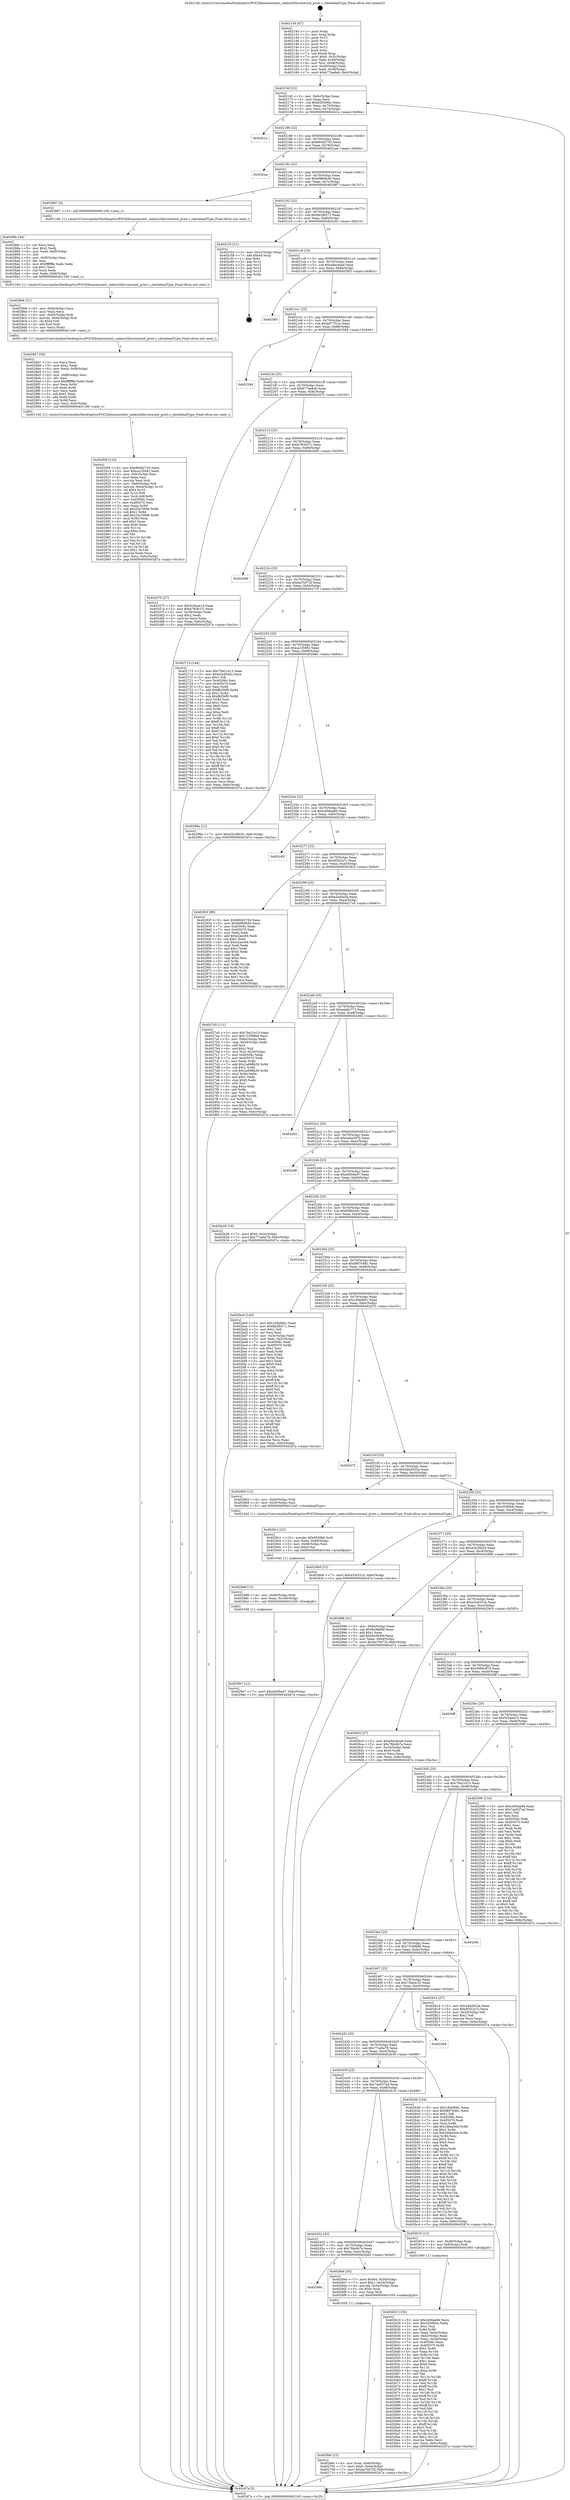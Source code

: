 digraph "0x402140" {
  label = "0x402140 (/mnt/c/Users/mathe/Desktop/tcc/POCII/binaries/extr_radare2librcorecmd_print.c_checkAnalType_Final-ollvm.out::main(0))"
  labelloc = "t"
  node[shape=record]

  Entry [label="",width=0.3,height=0.3,shape=circle,fillcolor=black,style=filled]
  "0x40216f" [label="{
     0x40216f [23]\l
     | [instrs]\l
     &nbsp;&nbsp;0x40216f \<+3\>: mov -0x6c(%rbp),%eax\l
     &nbsp;&nbsp;0x402172 \<+2\>: mov %eax,%ecx\l
     &nbsp;&nbsp;0x402174 \<+6\>: sub $0x83f309bc,%ecx\l
     &nbsp;&nbsp;0x40217a \<+3\>: mov %eax,-0x70(%rbp)\l
     &nbsp;&nbsp;0x40217d \<+3\>: mov %ecx,-0x74(%rbp)\l
     &nbsp;&nbsp;0x402180 \<+6\>: je 0000000000402b1a \<main+0x9da\>\l
  }"]
  "0x402b1a" [label="{
     0x402b1a\l
  }", style=dashed]
  "0x402186" [label="{
     0x402186 [22]\l
     | [instrs]\l
     &nbsp;&nbsp;0x402186 \<+5\>: jmp 000000000040218b \<main+0x4b\>\l
     &nbsp;&nbsp;0x40218b \<+3\>: mov -0x70(%rbp),%eax\l
     &nbsp;&nbsp;0x40218e \<+5\>: sub $0x860d2745,%eax\l
     &nbsp;&nbsp;0x402193 \<+3\>: mov %eax,-0x78(%rbp)\l
     &nbsp;&nbsp;0x402196 \<+6\>: je 0000000000402caa \<main+0xb6a\>\l
  }"]
  Exit [label="",width=0.3,height=0.3,shape=circle,fillcolor=black,style=filled,peripheries=2]
  "0x402caa" [label="{
     0x402caa\l
  }", style=dashed]
  "0x40219c" [label="{
     0x40219c [22]\l
     | [instrs]\l
     &nbsp;&nbsp;0x40219c \<+5\>: jmp 00000000004021a1 \<main+0x61\>\l
     &nbsp;&nbsp;0x4021a1 \<+3\>: mov -0x70(%rbp),%eax\l
     &nbsp;&nbsp;0x4021a4 \<+5\>: sub $0x89f94b3b,%eax\l
     &nbsp;&nbsp;0x4021a9 \<+3\>: mov %eax,-0x7c(%rbp)\l
     &nbsp;&nbsp;0x4021ac \<+6\>: je 0000000000402887 \<main+0x747\>\l
  }"]
  "0x4029e7" [label="{
     0x4029e7 [12]\l
     | [instrs]\l
     &nbsp;&nbsp;0x4029e7 \<+7\>: movl $0xef456ed7,-0x6c(%rbp)\l
     &nbsp;&nbsp;0x4029ee \<+5\>: jmp 0000000000402d7a \<main+0xc3a\>\l
  }"]
  "0x402887" [label="{
     0x402887 [5]\l
     | [instrs]\l
     &nbsp;&nbsp;0x402887 \<+5\>: call 0000000000401160 \<next_i\>\l
     | [calls]\l
     &nbsp;&nbsp;0x401160 \{1\} (/mnt/c/Users/mathe/Desktop/tcc/POCII/binaries/extr_radare2librcorecmd_print.c_checkAnalType_Final-ollvm.out::next_i)\l
  }"]
  "0x4021b2" [label="{
     0x4021b2 [22]\l
     | [instrs]\l
     &nbsp;&nbsp;0x4021b2 \<+5\>: jmp 00000000004021b7 \<main+0x77\>\l
     &nbsp;&nbsp;0x4021b7 \<+3\>: mov -0x70(%rbp),%eax\l
     &nbsp;&nbsp;0x4021ba \<+5\>: sub $0x8b2fb571,%eax\l
     &nbsp;&nbsp;0x4021bf \<+3\>: mov %eax,-0x80(%rbp)\l
     &nbsp;&nbsp;0x4021c2 \<+6\>: je 0000000000402c55 \<main+0xb15\>\l
  }"]
  "0x4029d8" [label="{
     0x4029d8 [15]\l
     | [instrs]\l
     &nbsp;&nbsp;0x4029d8 \<+4\>: mov -0x60(%rbp),%rdi\l
     &nbsp;&nbsp;0x4029dc \<+6\>: mov %eax,-0x100(%rbp)\l
     &nbsp;&nbsp;0x4029e2 \<+5\>: call 0000000000401030 \<free@plt\>\l
     | [calls]\l
     &nbsp;&nbsp;0x401030 \{1\} (unknown)\l
  }"]
  "0x402c55" [label="{
     0x402c55 [21]\l
     | [instrs]\l
     &nbsp;&nbsp;0x402c55 \<+3\>: mov -0x2c(%rbp),%eax\l
     &nbsp;&nbsp;0x402c58 \<+7\>: add $0xe8,%rsp\l
     &nbsp;&nbsp;0x402c5f \<+1\>: pop %rbx\l
     &nbsp;&nbsp;0x402c60 \<+2\>: pop %r12\l
     &nbsp;&nbsp;0x402c62 \<+2\>: pop %r13\l
     &nbsp;&nbsp;0x402c64 \<+2\>: pop %r14\l
     &nbsp;&nbsp;0x402c66 \<+2\>: pop %r15\l
     &nbsp;&nbsp;0x402c68 \<+1\>: pop %rbp\l
     &nbsp;&nbsp;0x402c69 \<+1\>: ret\l
  }"]
  "0x4021c8" [label="{
     0x4021c8 [25]\l
     | [instrs]\l
     &nbsp;&nbsp;0x4021c8 \<+5\>: jmp 00000000004021cd \<main+0x8d\>\l
     &nbsp;&nbsp;0x4021cd \<+3\>: mov -0x70(%rbp),%eax\l
     &nbsp;&nbsp;0x4021d0 \<+5\>: sub $0xa9ac9ced,%eax\l
     &nbsp;&nbsp;0x4021d5 \<+6\>: mov %eax,-0x84(%rbp)\l
     &nbsp;&nbsp;0x4021db \<+6\>: je 00000000004029f3 \<main+0x8b3\>\l
  }"]
  "0x4029c1" [label="{
     0x4029c1 [23]\l
     | [instrs]\l
     &nbsp;&nbsp;0x4029c1 \<+10\>: movabs $0x4030b6,%rdi\l
     &nbsp;&nbsp;0x4029cb \<+3\>: mov %eax,-0x68(%rbp)\l
     &nbsp;&nbsp;0x4029ce \<+3\>: mov -0x68(%rbp),%esi\l
     &nbsp;&nbsp;0x4029d1 \<+2\>: mov $0x0,%al\l
     &nbsp;&nbsp;0x4029d3 \<+5\>: call 0000000000401040 \<printf@plt\>\l
     | [calls]\l
     &nbsp;&nbsp;0x401040 \{1\} (unknown)\l
  }"]
  "0x4029f3" [label="{
     0x4029f3\l
  }", style=dashed]
  "0x4021e1" [label="{
     0x4021e1 [25]\l
     | [instrs]\l
     &nbsp;&nbsp;0x4021e1 \<+5\>: jmp 00000000004021e6 \<main+0xa6\>\l
     &nbsp;&nbsp;0x4021e6 \<+3\>: mov -0x70(%rbp),%eax\l
     &nbsp;&nbsp;0x4021e9 \<+5\>: sub $0xb077f1ce,%eax\l
     &nbsp;&nbsp;0x4021ee \<+6\>: mov %eax,-0x88(%rbp)\l
     &nbsp;&nbsp;0x4021f4 \<+6\>: je 0000000000402584 \<main+0x444\>\l
  }"]
  "0x40290f" [label="{
     0x40290f [123]\l
     | [instrs]\l
     &nbsp;&nbsp;0x40290f \<+5\>: mov $0x860d2745,%ecx\l
     &nbsp;&nbsp;0x402914 \<+5\>: mov $0xca1f3492,%edx\l
     &nbsp;&nbsp;0x402919 \<+6\>: mov -0xfc(%rbp),%esi\l
     &nbsp;&nbsp;0x40291f \<+3\>: imul %eax,%esi\l
     &nbsp;&nbsp;0x402922 \<+3\>: movslq %esi,%rdi\l
     &nbsp;&nbsp;0x402925 \<+4\>: mov -0x60(%rbp),%r8\l
     &nbsp;&nbsp;0x402929 \<+4\>: movslq -0x64(%rbp),%r10\l
     &nbsp;&nbsp;0x40292d \<+4\>: shl $0x4,%r10\l
     &nbsp;&nbsp;0x402931 \<+3\>: add %r10,%r8\l
     &nbsp;&nbsp;0x402934 \<+4\>: mov %rdi,0x8(%r8)\l
     &nbsp;&nbsp;0x402938 \<+7\>: mov 0x40506c,%eax\l
     &nbsp;&nbsp;0x40293f \<+7\>: mov 0x405070,%esi\l
     &nbsp;&nbsp;0x402946 \<+3\>: mov %eax,%r9d\l
     &nbsp;&nbsp;0x402949 \<+7\>: sub $0x25a79f49,%r9d\l
     &nbsp;&nbsp;0x402950 \<+4\>: sub $0x1,%r9d\l
     &nbsp;&nbsp;0x402954 \<+7\>: add $0x25a79f49,%r9d\l
     &nbsp;&nbsp;0x40295b \<+4\>: imul %r9d,%eax\l
     &nbsp;&nbsp;0x40295f \<+3\>: and $0x1,%eax\l
     &nbsp;&nbsp;0x402962 \<+3\>: cmp $0x0,%eax\l
     &nbsp;&nbsp;0x402965 \<+4\>: sete %r11b\l
     &nbsp;&nbsp;0x402969 \<+3\>: cmp $0xa,%esi\l
     &nbsp;&nbsp;0x40296c \<+3\>: setl %bl\l
     &nbsp;&nbsp;0x40296f \<+3\>: mov %r11b,%r14b\l
     &nbsp;&nbsp;0x402972 \<+3\>: and %bl,%r14b\l
     &nbsp;&nbsp;0x402975 \<+3\>: xor %bl,%r11b\l
     &nbsp;&nbsp;0x402978 \<+3\>: or %r11b,%r14b\l
     &nbsp;&nbsp;0x40297b \<+4\>: test $0x1,%r14b\l
     &nbsp;&nbsp;0x40297f \<+3\>: cmovne %edx,%ecx\l
     &nbsp;&nbsp;0x402982 \<+3\>: mov %ecx,-0x6c(%rbp)\l
     &nbsp;&nbsp;0x402985 \<+5\>: jmp 0000000000402d7a \<main+0xc3a\>\l
  }"]
  "0x402584" [label="{
     0x402584\l
  }", style=dashed]
  "0x4021fa" [label="{
     0x4021fa [25]\l
     | [instrs]\l
     &nbsp;&nbsp;0x4021fa \<+5\>: jmp 00000000004021ff \<main+0xbf\>\l
     &nbsp;&nbsp;0x4021ff \<+3\>: mov -0x70(%rbp),%eax\l
     &nbsp;&nbsp;0x402202 \<+5\>: sub $0xb77aa6ab,%eax\l
     &nbsp;&nbsp;0x402207 \<+6\>: mov %eax,-0x8c(%rbp)\l
     &nbsp;&nbsp;0x40220d \<+6\>: je 0000000000402475 \<main+0x335\>\l
  }"]
  "0x4028d7" [label="{
     0x4028d7 [56]\l
     | [instrs]\l
     &nbsp;&nbsp;0x4028d7 \<+2\>: xor %ecx,%ecx\l
     &nbsp;&nbsp;0x4028d9 \<+5\>: mov $0x2,%edx\l
     &nbsp;&nbsp;0x4028de \<+6\>: mov %edx,-0xf8(%rbp)\l
     &nbsp;&nbsp;0x4028e4 \<+1\>: cltd\l
     &nbsp;&nbsp;0x4028e5 \<+6\>: mov -0xf8(%rbp),%esi\l
     &nbsp;&nbsp;0x4028eb \<+2\>: idiv %esi\l
     &nbsp;&nbsp;0x4028ed \<+6\>: imul $0xfffffffe,%edx,%edx\l
     &nbsp;&nbsp;0x4028f3 \<+3\>: mov %ecx,%r9d\l
     &nbsp;&nbsp;0x4028f6 \<+3\>: sub %edx,%r9d\l
     &nbsp;&nbsp;0x4028f9 \<+2\>: mov %ecx,%edx\l
     &nbsp;&nbsp;0x4028fb \<+3\>: sub $0x1,%edx\l
     &nbsp;&nbsp;0x4028fe \<+3\>: add %edx,%r9d\l
     &nbsp;&nbsp;0x402901 \<+3\>: sub %r9d,%ecx\l
     &nbsp;&nbsp;0x402904 \<+6\>: mov %ecx,-0xfc(%rbp)\l
     &nbsp;&nbsp;0x40290a \<+5\>: call 0000000000401160 \<next_i\>\l
     | [calls]\l
     &nbsp;&nbsp;0x401160 \{1\} (/mnt/c/Users/mathe/Desktop/tcc/POCII/binaries/extr_radare2librcorecmd_print.c_checkAnalType_Final-ollvm.out::next_i)\l
  }"]
  "0x402475" [label="{
     0x402475 [27]\l
     | [instrs]\l
     &nbsp;&nbsp;0x402475 \<+5\>: mov $0x5c5aa414,%eax\l
     &nbsp;&nbsp;0x40247a \<+5\>: mov $0xb783637c,%ecx\l
     &nbsp;&nbsp;0x40247f \<+3\>: mov -0x38(%rbp),%edx\l
     &nbsp;&nbsp;0x402482 \<+3\>: cmp $0x2,%edx\l
     &nbsp;&nbsp;0x402485 \<+3\>: cmovne %ecx,%eax\l
     &nbsp;&nbsp;0x402488 \<+3\>: mov %eax,-0x6c(%rbp)\l
     &nbsp;&nbsp;0x40248b \<+5\>: jmp 0000000000402d7a \<main+0xc3a\>\l
  }"]
  "0x402213" [label="{
     0x402213 [25]\l
     | [instrs]\l
     &nbsp;&nbsp;0x402213 \<+5\>: jmp 0000000000402218 \<main+0xd8\>\l
     &nbsp;&nbsp;0x402218 \<+3\>: mov -0x70(%rbp),%eax\l
     &nbsp;&nbsp;0x40221b \<+5\>: sub $0xb783637c,%eax\l
     &nbsp;&nbsp;0x402220 \<+6\>: mov %eax,-0x90(%rbp)\l
     &nbsp;&nbsp;0x402226 \<+6\>: je 0000000000402490 \<main+0x350\>\l
  }"]
  "0x402d7a" [label="{
     0x402d7a [5]\l
     | [instrs]\l
     &nbsp;&nbsp;0x402d7a \<+5\>: jmp 000000000040216f \<main+0x2f\>\l
  }"]
  "0x402140" [label="{
     0x402140 [47]\l
     | [instrs]\l
     &nbsp;&nbsp;0x402140 \<+1\>: push %rbp\l
     &nbsp;&nbsp;0x402141 \<+3\>: mov %rsp,%rbp\l
     &nbsp;&nbsp;0x402144 \<+2\>: push %r15\l
     &nbsp;&nbsp;0x402146 \<+2\>: push %r14\l
     &nbsp;&nbsp;0x402148 \<+2\>: push %r13\l
     &nbsp;&nbsp;0x40214a \<+2\>: push %r12\l
     &nbsp;&nbsp;0x40214c \<+1\>: push %rbx\l
     &nbsp;&nbsp;0x40214d \<+7\>: sub $0xe8,%rsp\l
     &nbsp;&nbsp;0x402154 \<+7\>: movl $0x0,-0x3c(%rbp)\l
     &nbsp;&nbsp;0x40215b \<+3\>: mov %edi,-0x40(%rbp)\l
     &nbsp;&nbsp;0x40215e \<+4\>: mov %rsi,-0x48(%rbp)\l
     &nbsp;&nbsp;0x402162 \<+3\>: mov -0x40(%rbp),%edi\l
     &nbsp;&nbsp;0x402165 \<+3\>: mov %edi,-0x38(%rbp)\l
     &nbsp;&nbsp;0x402168 \<+7\>: movl $0xb77aa6ab,-0x6c(%rbp)\l
  }"]
  "0x4028b8" [label="{
     0x4028b8 [31]\l
     | [instrs]\l
     &nbsp;&nbsp;0x4028b8 \<+6\>: mov -0xf4(%rbp),%ecx\l
     &nbsp;&nbsp;0x4028be \<+3\>: imul %eax,%ecx\l
     &nbsp;&nbsp;0x4028c1 \<+4\>: mov -0x60(%rbp),%rdi\l
     &nbsp;&nbsp;0x4028c5 \<+4\>: movslq -0x64(%rbp),%r8\l
     &nbsp;&nbsp;0x4028c9 \<+4\>: shl $0x4,%r8\l
     &nbsp;&nbsp;0x4028cd \<+3\>: add %r8,%rdi\l
     &nbsp;&nbsp;0x4028d0 \<+2\>: mov %ecx,(%rdi)\l
     &nbsp;&nbsp;0x4028d2 \<+5\>: call 0000000000401160 \<next_i\>\l
     | [calls]\l
     &nbsp;&nbsp;0x401160 \{1\} (/mnt/c/Users/mathe/Desktop/tcc/POCII/binaries/extr_radare2librcorecmd_print.c_checkAnalType_Final-ollvm.out::next_i)\l
  }"]
  "0x402490" [label="{
     0x402490\l
  }", style=dashed]
  "0x40222c" [label="{
     0x40222c [25]\l
     | [instrs]\l
     &nbsp;&nbsp;0x40222c \<+5\>: jmp 0000000000402231 \<main+0xf1\>\l
     &nbsp;&nbsp;0x402231 \<+3\>: mov -0x70(%rbp),%eax\l
     &nbsp;&nbsp;0x402234 \<+5\>: sub $0xba7b072f,%eax\l
     &nbsp;&nbsp;0x402239 \<+6\>: mov %eax,-0x94(%rbp)\l
     &nbsp;&nbsp;0x40223f \<+6\>: je 0000000000402715 \<main+0x5d5\>\l
  }"]
  "0x40288c" [label="{
     0x40288c [44]\l
     | [instrs]\l
     &nbsp;&nbsp;0x40288c \<+2\>: xor %ecx,%ecx\l
     &nbsp;&nbsp;0x40288e \<+5\>: mov $0x2,%edx\l
     &nbsp;&nbsp;0x402893 \<+6\>: mov %edx,-0xf0(%rbp)\l
     &nbsp;&nbsp;0x402899 \<+1\>: cltd\l
     &nbsp;&nbsp;0x40289a \<+6\>: mov -0xf0(%rbp),%esi\l
     &nbsp;&nbsp;0x4028a0 \<+2\>: idiv %esi\l
     &nbsp;&nbsp;0x4028a2 \<+6\>: imul $0xfffffffe,%edx,%edx\l
     &nbsp;&nbsp;0x4028a8 \<+3\>: sub $0x1,%ecx\l
     &nbsp;&nbsp;0x4028ab \<+2\>: sub %ecx,%edx\l
     &nbsp;&nbsp;0x4028ad \<+6\>: mov %edx,-0xf4(%rbp)\l
     &nbsp;&nbsp;0x4028b3 \<+5\>: call 0000000000401160 \<next_i\>\l
     | [calls]\l
     &nbsp;&nbsp;0x401160 \{1\} (/mnt/c/Users/mathe/Desktop/tcc/POCII/binaries/extr_radare2librcorecmd_print.c_checkAnalType_Final-ollvm.out::next_i)\l
  }"]
  "0x402715" [label="{
     0x402715 [144]\l
     | [instrs]\l
     &nbsp;&nbsp;0x402715 \<+5\>: mov $0x70e21e13,%eax\l
     &nbsp;&nbsp;0x40271a \<+5\>: mov $0xe2a45a5a,%ecx\l
     &nbsp;&nbsp;0x40271f \<+2\>: mov $0x1,%dl\l
     &nbsp;&nbsp;0x402721 \<+7\>: mov 0x40506c,%esi\l
     &nbsp;&nbsp;0x402728 \<+7\>: mov 0x405070,%edi\l
     &nbsp;&nbsp;0x40272f \<+3\>: mov %esi,%r8d\l
     &nbsp;&nbsp;0x402732 \<+7\>: add $0xffcf36f5,%r8d\l
     &nbsp;&nbsp;0x402739 \<+4\>: sub $0x1,%r8d\l
     &nbsp;&nbsp;0x40273d \<+7\>: sub $0xffcf36f5,%r8d\l
     &nbsp;&nbsp;0x402744 \<+4\>: imul %r8d,%esi\l
     &nbsp;&nbsp;0x402748 \<+3\>: and $0x1,%esi\l
     &nbsp;&nbsp;0x40274b \<+3\>: cmp $0x0,%esi\l
     &nbsp;&nbsp;0x40274e \<+4\>: sete %r9b\l
     &nbsp;&nbsp;0x402752 \<+3\>: cmp $0xa,%edi\l
     &nbsp;&nbsp;0x402755 \<+4\>: setl %r10b\l
     &nbsp;&nbsp;0x402759 \<+3\>: mov %r9b,%r11b\l
     &nbsp;&nbsp;0x40275c \<+4\>: xor $0xff,%r11b\l
     &nbsp;&nbsp;0x402760 \<+3\>: mov %r10b,%bl\l
     &nbsp;&nbsp;0x402763 \<+3\>: xor $0xff,%bl\l
     &nbsp;&nbsp;0x402766 \<+3\>: xor $0x0,%dl\l
     &nbsp;&nbsp;0x402769 \<+3\>: mov %r11b,%r14b\l
     &nbsp;&nbsp;0x40276c \<+4\>: and $0x0,%r14b\l
     &nbsp;&nbsp;0x402770 \<+3\>: and %dl,%r9b\l
     &nbsp;&nbsp;0x402773 \<+3\>: mov %bl,%r15b\l
     &nbsp;&nbsp;0x402776 \<+4\>: and $0x0,%r15b\l
     &nbsp;&nbsp;0x40277a \<+3\>: and %dl,%r10b\l
     &nbsp;&nbsp;0x40277d \<+3\>: or %r9b,%r14b\l
     &nbsp;&nbsp;0x402780 \<+3\>: or %r10b,%r15b\l
     &nbsp;&nbsp;0x402783 \<+3\>: xor %r15b,%r14b\l
     &nbsp;&nbsp;0x402786 \<+3\>: or %bl,%r11b\l
     &nbsp;&nbsp;0x402789 \<+4\>: xor $0xff,%r11b\l
     &nbsp;&nbsp;0x40278d \<+3\>: or $0x0,%dl\l
     &nbsp;&nbsp;0x402790 \<+3\>: and %dl,%r11b\l
     &nbsp;&nbsp;0x402793 \<+3\>: or %r11b,%r14b\l
     &nbsp;&nbsp;0x402796 \<+4\>: test $0x1,%r14b\l
     &nbsp;&nbsp;0x40279a \<+3\>: cmovne %ecx,%eax\l
     &nbsp;&nbsp;0x40279d \<+3\>: mov %eax,-0x6c(%rbp)\l
     &nbsp;&nbsp;0x4027a0 \<+5\>: jmp 0000000000402d7a \<main+0xc3a\>\l
  }"]
  "0x402245" [label="{
     0x402245 [25]\l
     | [instrs]\l
     &nbsp;&nbsp;0x402245 \<+5\>: jmp 000000000040224a \<main+0x10a\>\l
     &nbsp;&nbsp;0x40224a \<+3\>: mov -0x70(%rbp),%eax\l
     &nbsp;&nbsp;0x40224d \<+5\>: sub $0xca1f3492,%eax\l
     &nbsp;&nbsp;0x402252 \<+6\>: mov %eax,-0x98(%rbp)\l
     &nbsp;&nbsp;0x402258 \<+6\>: je 000000000040298a \<main+0x84a\>\l
  }"]
  "0x4026fe" [label="{
     0x4026fe [23]\l
     | [instrs]\l
     &nbsp;&nbsp;0x4026fe \<+4\>: mov %rax,-0x60(%rbp)\l
     &nbsp;&nbsp;0x402702 \<+7\>: movl $0x0,-0x64(%rbp)\l
     &nbsp;&nbsp;0x402709 \<+7\>: movl $0xba7b072f,-0x6c(%rbp)\l
     &nbsp;&nbsp;0x402710 \<+5\>: jmp 0000000000402d7a \<main+0xc3a\>\l
  }"]
  "0x40298a" [label="{
     0x40298a [12]\l
     | [instrs]\l
     &nbsp;&nbsp;0x40298a \<+7\>: movl $0x42b39b20,-0x6c(%rbp)\l
     &nbsp;&nbsp;0x402991 \<+5\>: jmp 0000000000402d7a \<main+0xc3a\>\l
  }"]
  "0x40225e" [label="{
     0x40225e [25]\l
     | [instrs]\l
     &nbsp;&nbsp;0x40225e \<+5\>: jmp 0000000000402263 \<main+0x123\>\l
     &nbsp;&nbsp;0x402263 \<+3\>: mov -0x70(%rbp),%eax\l
     &nbsp;&nbsp;0x402266 \<+5\>: sub $0xcb06ae84,%eax\l
     &nbsp;&nbsp;0x40226b \<+6\>: mov %eax,-0x9c(%rbp)\l
     &nbsp;&nbsp;0x402271 \<+6\>: je 0000000000402c82 \<main+0xb42\>\l
  }"]
  "0x40246b" [label="{
     0x40246b\l
  }", style=dashed]
  "0x402c82" [label="{
     0x402c82\l
  }", style=dashed]
  "0x402277" [label="{
     0x402277 [25]\l
     | [instrs]\l
     &nbsp;&nbsp;0x402277 \<+5\>: jmp 000000000040227c \<main+0x13c\>\l
     &nbsp;&nbsp;0x40227c \<+3\>: mov -0x70(%rbp),%eax\l
     &nbsp;&nbsp;0x40227f \<+5\>: sub $0xdf352a7c,%eax\l
     &nbsp;&nbsp;0x402284 \<+6\>: mov %eax,-0xa0(%rbp)\l
     &nbsp;&nbsp;0x40228a \<+6\>: je 000000000040282f \<main+0x6ef\>\l
  }"]
  "0x4026e0" [label="{
     0x4026e0 [30]\l
     | [instrs]\l
     &nbsp;&nbsp;0x4026e0 \<+7\>: movl $0x64,-0x50(%rbp)\l
     &nbsp;&nbsp;0x4026e7 \<+7\>: movl $0x1,-0x54(%rbp)\l
     &nbsp;&nbsp;0x4026ee \<+4\>: movslq -0x54(%rbp),%rax\l
     &nbsp;&nbsp;0x4026f2 \<+4\>: shl $0x4,%rax\l
     &nbsp;&nbsp;0x4026f6 \<+3\>: mov %rax,%rdi\l
     &nbsp;&nbsp;0x4026f9 \<+5\>: call 0000000000401050 \<malloc@plt\>\l
     | [calls]\l
     &nbsp;&nbsp;0x401050 \{1\} (unknown)\l
  }"]
  "0x40282f" [label="{
     0x40282f [88]\l
     | [instrs]\l
     &nbsp;&nbsp;0x40282f \<+5\>: mov $0x860d2745,%eax\l
     &nbsp;&nbsp;0x402834 \<+5\>: mov $0x89f94b3b,%ecx\l
     &nbsp;&nbsp;0x402839 \<+7\>: mov 0x40506c,%edx\l
     &nbsp;&nbsp;0x402840 \<+7\>: mov 0x405070,%esi\l
     &nbsp;&nbsp;0x402847 \<+2\>: mov %edx,%edi\l
     &nbsp;&nbsp;0x402849 \<+6\>: add $0xe2aec84,%edi\l
     &nbsp;&nbsp;0x40284f \<+3\>: sub $0x1,%edi\l
     &nbsp;&nbsp;0x402852 \<+6\>: sub $0xe2aec84,%edi\l
     &nbsp;&nbsp;0x402858 \<+3\>: imul %edi,%edx\l
     &nbsp;&nbsp;0x40285b \<+3\>: and $0x1,%edx\l
     &nbsp;&nbsp;0x40285e \<+3\>: cmp $0x0,%edx\l
     &nbsp;&nbsp;0x402861 \<+4\>: sete %r8b\l
     &nbsp;&nbsp;0x402865 \<+3\>: cmp $0xa,%esi\l
     &nbsp;&nbsp;0x402868 \<+4\>: setl %r9b\l
     &nbsp;&nbsp;0x40286c \<+3\>: mov %r8b,%r10b\l
     &nbsp;&nbsp;0x40286f \<+3\>: and %r9b,%r10b\l
     &nbsp;&nbsp;0x402872 \<+3\>: xor %r9b,%r8b\l
     &nbsp;&nbsp;0x402875 \<+3\>: or %r8b,%r10b\l
     &nbsp;&nbsp;0x402878 \<+4\>: test $0x1,%r10b\l
     &nbsp;&nbsp;0x40287c \<+3\>: cmovne %ecx,%eax\l
     &nbsp;&nbsp;0x40287f \<+3\>: mov %eax,-0x6c(%rbp)\l
     &nbsp;&nbsp;0x402882 \<+5\>: jmp 0000000000402d7a \<main+0xc3a\>\l
  }"]
  "0x402290" [label="{
     0x402290 [25]\l
     | [instrs]\l
     &nbsp;&nbsp;0x402290 \<+5\>: jmp 0000000000402295 \<main+0x155\>\l
     &nbsp;&nbsp;0x402295 \<+3\>: mov -0x70(%rbp),%eax\l
     &nbsp;&nbsp;0x402298 \<+5\>: sub $0xe2a45a5a,%eax\l
     &nbsp;&nbsp;0x40229d \<+6\>: mov %eax,-0xa4(%rbp)\l
     &nbsp;&nbsp;0x4022a3 \<+6\>: je 00000000004027a5 \<main+0x665\>\l
  }"]
  "0x402623" [label="{
     0x402623 [150]\l
     | [instrs]\l
     &nbsp;&nbsp;0x402623 \<+5\>: mov $0xcb06ae84,%ecx\l
     &nbsp;&nbsp;0x402628 \<+5\>: mov $0x345f6fcb,%edx\l
     &nbsp;&nbsp;0x40262d \<+3\>: mov $0x1,%sil\l
     &nbsp;&nbsp;0x402630 \<+3\>: xor %r8d,%r8d\l
     &nbsp;&nbsp;0x402633 \<+3\>: mov %eax,-0x4c(%rbp)\l
     &nbsp;&nbsp;0x402636 \<+3\>: mov -0x4c(%rbp),%eax\l
     &nbsp;&nbsp;0x402639 \<+3\>: mov %eax,-0x34(%rbp)\l
     &nbsp;&nbsp;0x40263c \<+7\>: mov 0x40506c,%eax\l
     &nbsp;&nbsp;0x402643 \<+8\>: mov 0x405070,%r9d\l
     &nbsp;&nbsp;0x40264b \<+4\>: sub $0x1,%r8d\l
     &nbsp;&nbsp;0x40264f \<+3\>: mov %eax,%r10d\l
     &nbsp;&nbsp;0x402652 \<+3\>: add %r8d,%r10d\l
     &nbsp;&nbsp;0x402655 \<+4\>: imul %r10d,%eax\l
     &nbsp;&nbsp;0x402659 \<+3\>: and $0x1,%eax\l
     &nbsp;&nbsp;0x40265c \<+3\>: cmp $0x0,%eax\l
     &nbsp;&nbsp;0x40265f \<+4\>: sete %r11b\l
     &nbsp;&nbsp;0x402663 \<+4\>: cmp $0xa,%r9d\l
     &nbsp;&nbsp;0x402667 \<+3\>: setl %bl\l
     &nbsp;&nbsp;0x40266a \<+3\>: mov %r11b,%r14b\l
     &nbsp;&nbsp;0x40266d \<+4\>: xor $0xff,%r14b\l
     &nbsp;&nbsp;0x402671 \<+3\>: mov %bl,%r15b\l
     &nbsp;&nbsp;0x402674 \<+4\>: xor $0xff,%r15b\l
     &nbsp;&nbsp;0x402678 \<+4\>: xor $0x1,%sil\l
     &nbsp;&nbsp;0x40267c \<+3\>: mov %r14b,%r12b\l
     &nbsp;&nbsp;0x40267f \<+4\>: and $0xff,%r12b\l
     &nbsp;&nbsp;0x402683 \<+3\>: and %sil,%r11b\l
     &nbsp;&nbsp;0x402686 \<+3\>: mov %r15b,%r13b\l
     &nbsp;&nbsp;0x402689 \<+4\>: and $0xff,%r13b\l
     &nbsp;&nbsp;0x40268d \<+3\>: and %sil,%bl\l
     &nbsp;&nbsp;0x402690 \<+3\>: or %r11b,%r12b\l
     &nbsp;&nbsp;0x402693 \<+3\>: or %bl,%r13b\l
     &nbsp;&nbsp;0x402696 \<+3\>: xor %r13b,%r12b\l
     &nbsp;&nbsp;0x402699 \<+3\>: or %r15b,%r14b\l
     &nbsp;&nbsp;0x40269c \<+4\>: xor $0xff,%r14b\l
     &nbsp;&nbsp;0x4026a0 \<+4\>: or $0x1,%sil\l
     &nbsp;&nbsp;0x4026a4 \<+3\>: and %sil,%r14b\l
     &nbsp;&nbsp;0x4026a7 \<+3\>: or %r14b,%r12b\l
     &nbsp;&nbsp;0x4026aa \<+4\>: test $0x1,%r12b\l
     &nbsp;&nbsp;0x4026ae \<+3\>: cmovne %edx,%ecx\l
     &nbsp;&nbsp;0x4026b1 \<+3\>: mov %ecx,-0x6c(%rbp)\l
     &nbsp;&nbsp;0x4026b4 \<+5\>: jmp 0000000000402d7a \<main+0xc3a\>\l
  }"]
  "0x4027a5" [label="{
     0x4027a5 [111]\l
     | [instrs]\l
     &nbsp;&nbsp;0x4027a5 \<+5\>: mov $0x70e21e13,%eax\l
     &nbsp;&nbsp;0x4027aa \<+5\>: mov $0x73398fe8,%ecx\l
     &nbsp;&nbsp;0x4027af \<+3\>: mov -0x64(%rbp),%edx\l
     &nbsp;&nbsp;0x4027b2 \<+3\>: cmp -0x54(%rbp),%edx\l
     &nbsp;&nbsp;0x4027b5 \<+4\>: setl %sil\l
     &nbsp;&nbsp;0x4027b9 \<+4\>: and $0x1,%sil\l
     &nbsp;&nbsp;0x4027bd \<+4\>: mov %sil,-0x2d(%rbp)\l
     &nbsp;&nbsp;0x4027c1 \<+7\>: mov 0x40506c,%edx\l
     &nbsp;&nbsp;0x4027c8 \<+7\>: mov 0x405070,%edi\l
     &nbsp;&nbsp;0x4027cf \<+3\>: mov %edx,%r8d\l
     &nbsp;&nbsp;0x4027d2 \<+7\>: add $0x2a688b26,%r8d\l
     &nbsp;&nbsp;0x4027d9 \<+4\>: sub $0x1,%r8d\l
     &nbsp;&nbsp;0x4027dd \<+7\>: sub $0x2a688b26,%r8d\l
     &nbsp;&nbsp;0x4027e4 \<+4\>: imul %r8d,%edx\l
     &nbsp;&nbsp;0x4027e8 \<+3\>: and $0x1,%edx\l
     &nbsp;&nbsp;0x4027eb \<+3\>: cmp $0x0,%edx\l
     &nbsp;&nbsp;0x4027ee \<+4\>: sete %sil\l
     &nbsp;&nbsp;0x4027f2 \<+3\>: cmp $0xa,%edi\l
     &nbsp;&nbsp;0x4027f5 \<+4\>: setl %r9b\l
     &nbsp;&nbsp;0x4027f9 \<+3\>: mov %sil,%r10b\l
     &nbsp;&nbsp;0x4027fc \<+3\>: and %r9b,%r10b\l
     &nbsp;&nbsp;0x4027ff \<+3\>: xor %r9b,%sil\l
     &nbsp;&nbsp;0x402802 \<+3\>: or %sil,%r10b\l
     &nbsp;&nbsp;0x402805 \<+4\>: test $0x1,%r10b\l
     &nbsp;&nbsp;0x402809 \<+3\>: cmovne %ecx,%eax\l
     &nbsp;&nbsp;0x40280c \<+3\>: mov %eax,-0x6c(%rbp)\l
     &nbsp;&nbsp;0x40280f \<+5\>: jmp 0000000000402d7a \<main+0xc3a\>\l
  }"]
  "0x4022a9" [label="{
     0x4022a9 [25]\l
     | [instrs]\l
     &nbsp;&nbsp;0x4022a9 \<+5\>: jmp 00000000004022ae \<main+0x16e\>\l
     &nbsp;&nbsp;0x4022ae \<+3\>: mov -0x70(%rbp),%eax\l
     &nbsp;&nbsp;0x4022b1 \<+5\>: sub $0xeab8c772,%eax\l
     &nbsp;&nbsp;0x4022b6 \<+6\>: mov %eax,-0xa8(%rbp)\l
     &nbsp;&nbsp;0x4022bc \<+6\>: je 0000000000402d62 \<main+0xc22\>\l
  }"]
  "0x402452" [label="{
     0x402452 [25]\l
     | [instrs]\l
     &nbsp;&nbsp;0x402452 \<+5\>: jmp 0000000000402457 \<main+0x317\>\l
     &nbsp;&nbsp;0x402457 \<+3\>: mov -0x70(%rbp),%eax\l
     &nbsp;&nbsp;0x40245a \<+5\>: sub $0x7fdc6b7a,%eax\l
     &nbsp;&nbsp;0x40245f \<+6\>: mov %eax,-0xec(%rbp)\l
     &nbsp;&nbsp;0x402465 \<+6\>: je 00000000004026e0 \<main+0x5a0\>\l
  }"]
  "0x402d62" [label="{
     0x402d62\l
  }", style=dashed]
  "0x4022c2" [label="{
     0x4022c2 [25]\l
     | [instrs]\l
     &nbsp;&nbsp;0x4022c2 \<+5\>: jmp 00000000004022c7 \<main+0x187\>\l
     &nbsp;&nbsp;0x4022c7 \<+3\>: mov -0x70(%rbp),%eax\l
     &nbsp;&nbsp;0x4022ca \<+5\>: sub $0xeaba307b,%eax\l
     &nbsp;&nbsp;0x4022cf \<+6\>: mov %eax,-0xac(%rbp)\l
     &nbsp;&nbsp;0x4022d5 \<+6\>: je 0000000000402a8f \<main+0x94f\>\l
  }"]
  "0x402616" [label="{
     0x402616 [13]\l
     | [instrs]\l
     &nbsp;&nbsp;0x402616 \<+4\>: mov -0x48(%rbp),%rax\l
     &nbsp;&nbsp;0x40261a \<+4\>: mov 0x8(%rax),%rdi\l
     &nbsp;&nbsp;0x40261e \<+5\>: call 0000000000401060 \<atoi@plt\>\l
     | [calls]\l
     &nbsp;&nbsp;0x401060 \{1\} (unknown)\l
  }"]
  "0x402a8f" [label="{
     0x402a8f\l
  }", style=dashed]
  "0x4022db" [label="{
     0x4022db [25]\l
     | [instrs]\l
     &nbsp;&nbsp;0x4022db \<+5\>: jmp 00000000004022e0 \<main+0x1a0\>\l
     &nbsp;&nbsp;0x4022e0 \<+3\>: mov -0x70(%rbp),%eax\l
     &nbsp;&nbsp;0x4022e3 \<+5\>: sub $0xef456ed7,%eax\l
     &nbsp;&nbsp;0x4022e8 \<+6\>: mov %eax,-0xb0(%rbp)\l
     &nbsp;&nbsp;0x4022ee \<+6\>: je 0000000000402b26 \<main+0x9e6\>\l
  }"]
  "0x402439" [label="{
     0x402439 [25]\l
     | [instrs]\l
     &nbsp;&nbsp;0x402439 \<+5\>: jmp 000000000040243e \<main+0x2fe\>\l
     &nbsp;&nbsp;0x40243e \<+3\>: mov -0x70(%rbp),%eax\l
     &nbsp;&nbsp;0x402441 \<+5\>: sub $0x7aa537ad,%eax\l
     &nbsp;&nbsp;0x402446 \<+6\>: mov %eax,-0xe8(%rbp)\l
     &nbsp;&nbsp;0x40244c \<+6\>: je 0000000000402616 \<main+0x4d6\>\l
  }"]
  "0x402b26" [label="{
     0x402b26 [19]\l
     | [instrs]\l
     &nbsp;&nbsp;0x402b26 \<+7\>: movl $0x0,-0x3c(%rbp)\l
     &nbsp;&nbsp;0x402b2d \<+7\>: movl $0x77ca0a78,-0x6c(%rbp)\l
     &nbsp;&nbsp;0x402b34 \<+5\>: jmp 0000000000402d7a \<main+0xc3a\>\l
  }"]
  "0x4022f4" [label="{
     0x4022f4 [25]\l
     | [instrs]\l
     &nbsp;&nbsp;0x4022f4 \<+5\>: jmp 00000000004022f9 \<main+0x1b9\>\l
     &nbsp;&nbsp;0x4022f9 \<+3\>: mov -0x70(%rbp),%eax\l
     &nbsp;&nbsp;0x4022fc \<+5\>: sub $0xf58b026c,%eax\l
     &nbsp;&nbsp;0x402301 \<+6\>: mov %eax,-0xb4(%rbp)\l
     &nbsp;&nbsp;0x402307 \<+6\>: je 0000000000402c6a \<main+0xb2a\>\l
  }"]
  "0x402b39" [label="{
     0x402b39 [144]\l
     | [instrs]\l
     &nbsp;&nbsp;0x402b39 \<+5\>: mov $0x184bfb61,%eax\l
     &nbsp;&nbsp;0x402b3e \<+5\>: mov $0xf8970481,%ecx\l
     &nbsp;&nbsp;0x402b43 \<+2\>: mov $0x1,%dl\l
     &nbsp;&nbsp;0x402b45 \<+7\>: mov 0x40506c,%esi\l
     &nbsp;&nbsp;0x402b4c \<+7\>: mov 0x405070,%edi\l
     &nbsp;&nbsp;0x402b53 \<+3\>: mov %esi,%r8d\l
     &nbsp;&nbsp;0x402b56 \<+7\>: add $0x24faa5d4,%r8d\l
     &nbsp;&nbsp;0x402b5d \<+4\>: sub $0x1,%r8d\l
     &nbsp;&nbsp;0x402b61 \<+7\>: sub $0x24faa5d4,%r8d\l
     &nbsp;&nbsp;0x402b68 \<+4\>: imul %r8d,%esi\l
     &nbsp;&nbsp;0x402b6c \<+3\>: and $0x1,%esi\l
     &nbsp;&nbsp;0x402b6f \<+3\>: cmp $0x0,%esi\l
     &nbsp;&nbsp;0x402b72 \<+4\>: sete %r9b\l
     &nbsp;&nbsp;0x402b76 \<+3\>: cmp $0xa,%edi\l
     &nbsp;&nbsp;0x402b79 \<+4\>: setl %r10b\l
     &nbsp;&nbsp;0x402b7d \<+3\>: mov %r9b,%r11b\l
     &nbsp;&nbsp;0x402b80 \<+4\>: xor $0xff,%r11b\l
     &nbsp;&nbsp;0x402b84 \<+3\>: mov %r10b,%bl\l
     &nbsp;&nbsp;0x402b87 \<+3\>: xor $0xff,%bl\l
     &nbsp;&nbsp;0x402b8a \<+3\>: xor $0x0,%dl\l
     &nbsp;&nbsp;0x402b8d \<+3\>: mov %r11b,%r14b\l
     &nbsp;&nbsp;0x402b90 \<+4\>: and $0x0,%r14b\l
     &nbsp;&nbsp;0x402b94 \<+3\>: and %dl,%r9b\l
     &nbsp;&nbsp;0x402b97 \<+3\>: mov %bl,%r15b\l
     &nbsp;&nbsp;0x402b9a \<+4\>: and $0x0,%r15b\l
     &nbsp;&nbsp;0x402b9e \<+3\>: and %dl,%r10b\l
     &nbsp;&nbsp;0x402ba1 \<+3\>: or %r9b,%r14b\l
     &nbsp;&nbsp;0x402ba4 \<+3\>: or %r10b,%r15b\l
     &nbsp;&nbsp;0x402ba7 \<+3\>: xor %r15b,%r14b\l
     &nbsp;&nbsp;0x402baa \<+3\>: or %bl,%r11b\l
     &nbsp;&nbsp;0x402bad \<+4\>: xor $0xff,%r11b\l
     &nbsp;&nbsp;0x402bb1 \<+3\>: or $0x0,%dl\l
     &nbsp;&nbsp;0x402bb4 \<+3\>: and %dl,%r11b\l
     &nbsp;&nbsp;0x402bb7 \<+3\>: or %r11b,%r14b\l
     &nbsp;&nbsp;0x402bba \<+4\>: test $0x1,%r14b\l
     &nbsp;&nbsp;0x402bbe \<+3\>: cmovne %ecx,%eax\l
     &nbsp;&nbsp;0x402bc1 \<+3\>: mov %eax,-0x6c(%rbp)\l
     &nbsp;&nbsp;0x402bc4 \<+5\>: jmp 0000000000402d7a \<main+0xc3a\>\l
  }"]
  "0x402c6a" [label="{
     0x402c6a\l
  }", style=dashed]
  "0x40230d" [label="{
     0x40230d [25]\l
     | [instrs]\l
     &nbsp;&nbsp;0x40230d \<+5\>: jmp 0000000000402312 \<main+0x1d2\>\l
     &nbsp;&nbsp;0x402312 \<+3\>: mov -0x70(%rbp),%eax\l
     &nbsp;&nbsp;0x402315 \<+5\>: sub $0xf8970481,%eax\l
     &nbsp;&nbsp;0x40231a \<+6\>: mov %eax,-0xb8(%rbp)\l
     &nbsp;&nbsp;0x402320 \<+6\>: je 0000000000402bc9 \<main+0xa89\>\l
  }"]
  "0x402420" [label="{
     0x402420 [25]\l
     | [instrs]\l
     &nbsp;&nbsp;0x402420 \<+5\>: jmp 0000000000402425 \<main+0x2e5\>\l
     &nbsp;&nbsp;0x402425 \<+3\>: mov -0x70(%rbp),%eax\l
     &nbsp;&nbsp;0x402428 \<+5\>: sub $0x77ca0a78,%eax\l
     &nbsp;&nbsp;0x40242d \<+6\>: mov %eax,-0xe4(%rbp)\l
     &nbsp;&nbsp;0x402433 \<+6\>: je 0000000000402b39 \<main+0x9f9\>\l
  }"]
  "0x402bc9" [label="{
     0x402bc9 [140]\l
     | [instrs]\l
     &nbsp;&nbsp;0x402bc9 \<+5\>: mov $0x184bfb61,%eax\l
     &nbsp;&nbsp;0x402bce \<+5\>: mov $0x8b2fb571,%ecx\l
     &nbsp;&nbsp;0x402bd3 \<+2\>: mov $0x1,%dl\l
     &nbsp;&nbsp;0x402bd5 \<+2\>: xor %esi,%esi\l
     &nbsp;&nbsp;0x402bd7 \<+3\>: mov -0x3c(%rbp),%edi\l
     &nbsp;&nbsp;0x402bda \<+3\>: mov %edi,-0x2c(%rbp)\l
     &nbsp;&nbsp;0x402bdd \<+7\>: mov 0x40506c,%edi\l
     &nbsp;&nbsp;0x402be4 \<+8\>: mov 0x405070,%r8d\l
     &nbsp;&nbsp;0x402bec \<+3\>: sub $0x1,%esi\l
     &nbsp;&nbsp;0x402bef \<+3\>: mov %edi,%r9d\l
     &nbsp;&nbsp;0x402bf2 \<+3\>: add %esi,%r9d\l
     &nbsp;&nbsp;0x402bf5 \<+4\>: imul %r9d,%edi\l
     &nbsp;&nbsp;0x402bf9 \<+3\>: and $0x1,%edi\l
     &nbsp;&nbsp;0x402bfc \<+3\>: cmp $0x0,%edi\l
     &nbsp;&nbsp;0x402bff \<+4\>: sete %r10b\l
     &nbsp;&nbsp;0x402c03 \<+4\>: cmp $0xa,%r8d\l
     &nbsp;&nbsp;0x402c07 \<+4\>: setl %r11b\l
     &nbsp;&nbsp;0x402c0b \<+3\>: mov %r10b,%bl\l
     &nbsp;&nbsp;0x402c0e \<+3\>: xor $0xff,%bl\l
     &nbsp;&nbsp;0x402c11 \<+3\>: mov %r11b,%r14b\l
     &nbsp;&nbsp;0x402c14 \<+4\>: xor $0xff,%r14b\l
     &nbsp;&nbsp;0x402c18 \<+3\>: xor $0x0,%dl\l
     &nbsp;&nbsp;0x402c1b \<+3\>: mov %bl,%r15b\l
     &nbsp;&nbsp;0x402c1e \<+4\>: and $0x0,%r15b\l
     &nbsp;&nbsp;0x402c22 \<+3\>: and %dl,%r10b\l
     &nbsp;&nbsp;0x402c25 \<+3\>: mov %r14b,%r12b\l
     &nbsp;&nbsp;0x402c28 \<+4\>: and $0x0,%r12b\l
     &nbsp;&nbsp;0x402c2c \<+3\>: and %dl,%r11b\l
     &nbsp;&nbsp;0x402c2f \<+3\>: or %r10b,%r15b\l
     &nbsp;&nbsp;0x402c32 \<+3\>: or %r11b,%r12b\l
     &nbsp;&nbsp;0x402c35 \<+3\>: xor %r12b,%r15b\l
     &nbsp;&nbsp;0x402c38 \<+3\>: or %r14b,%bl\l
     &nbsp;&nbsp;0x402c3b \<+3\>: xor $0xff,%bl\l
     &nbsp;&nbsp;0x402c3e \<+3\>: or $0x0,%dl\l
     &nbsp;&nbsp;0x402c41 \<+2\>: and %dl,%bl\l
     &nbsp;&nbsp;0x402c43 \<+3\>: or %bl,%r15b\l
     &nbsp;&nbsp;0x402c46 \<+4\>: test $0x1,%r15b\l
     &nbsp;&nbsp;0x402c4a \<+3\>: cmovne %ecx,%eax\l
     &nbsp;&nbsp;0x402c4d \<+3\>: mov %eax,-0x6c(%rbp)\l
     &nbsp;&nbsp;0x402c50 \<+5\>: jmp 0000000000402d7a \<main+0xc3a\>\l
  }"]
  "0x402326" [label="{
     0x402326 [25]\l
     | [instrs]\l
     &nbsp;&nbsp;0x402326 \<+5\>: jmp 000000000040232b \<main+0x1eb\>\l
     &nbsp;&nbsp;0x40232b \<+3\>: mov -0x70(%rbp),%eax\l
     &nbsp;&nbsp;0x40232e \<+5\>: sub $0x184bfb61,%eax\l
     &nbsp;&nbsp;0x402333 \<+6\>: mov %eax,-0xbc(%rbp)\l
     &nbsp;&nbsp;0x402339 \<+6\>: je 0000000000402d73 \<main+0xc33\>\l
  }"]
  "0x4024e8" [label="{
     0x4024e8\l
  }", style=dashed]
  "0x402d73" [label="{
     0x402d73\l
  }", style=dashed]
  "0x40233f" [label="{
     0x40233f [25]\l
     | [instrs]\l
     &nbsp;&nbsp;0x40233f \<+5\>: jmp 0000000000402344 \<main+0x204\>\l
     &nbsp;&nbsp;0x402344 \<+3\>: mov -0x70(%rbp),%eax\l
     &nbsp;&nbsp;0x402347 \<+5\>: sub $0x2d42923a,%eax\l
     &nbsp;&nbsp;0x40234c \<+6\>: mov %eax,-0xc0(%rbp)\l
     &nbsp;&nbsp;0x402352 \<+6\>: je 00000000004029b5 \<main+0x875\>\l
  }"]
  "0x402407" [label="{
     0x402407 [25]\l
     | [instrs]\l
     &nbsp;&nbsp;0x402407 \<+5\>: jmp 000000000040240c \<main+0x2cc\>\l
     &nbsp;&nbsp;0x40240c \<+3\>: mov -0x70(%rbp),%eax\l
     &nbsp;&nbsp;0x40240f \<+5\>: sub $0x75bb41f2,%eax\l
     &nbsp;&nbsp;0x402414 \<+6\>: mov %eax,-0xe0(%rbp)\l
     &nbsp;&nbsp;0x40241a \<+6\>: je 00000000004024e8 \<main+0x3a8\>\l
  }"]
  "0x4029b5" [label="{
     0x4029b5 [12]\l
     | [instrs]\l
     &nbsp;&nbsp;0x4029b5 \<+4\>: mov -0x60(%rbp),%rdi\l
     &nbsp;&nbsp;0x4029b9 \<+3\>: mov -0x50(%rbp),%esi\l
     &nbsp;&nbsp;0x4029bc \<+5\>: call 0000000000401240 \<checkAnalType\>\l
     | [calls]\l
     &nbsp;&nbsp;0x401240 \{1\} (/mnt/c/Users/mathe/Desktop/tcc/POCII/binaries/extr_radare2librcorecmd_print.c_checkAnalType_Final-ollvm.out::checkAnalType)\l
  }"]
  "0x402358" [label="{
     0x402358 [25]\l
     | [instrs]\l
     &nbsp;&nbsp;0x402358 \<+5\>: jmp 000000000040235d \<main+0x21d\>\l
     &nbsp;&nbsp;0x40235d \<+3\>: mov -0x70(%rbp),%eax\l
     &nbsp;&nbsp;0x402360 \<+5\>: sub $0x345f6fcb,%eax\l
     &nbsp;&nbsp;0x402365 \<+6\>: mov %eax,-0xc4(%rbp)\l
     &nbsp;&nbsp;0x40236b \<+6\>: je 00000000004026b9 \<main+0x579\>\l
  }"]
  "0x402814" [label="{
     0x402814 [27]\l
     | [instrs]\l
     &nbsp;&nbsp;0x402814 \<+5\>: mov $0x2d42923a,%eax\l
     &nbsp;&nbsp;0x402819 \<+5\>: mov $0xdf352a7c,%ecx\l
     &nbsp;&nbsp;0x40281e \<+3\>: mov -0x2d(%rbp),%dl\l
     &nbsp;&nbsp;0x402821 \<+3\>: test $0x1,%dl\l
     &nbsp;&nbsp;0x402824 \<+3\>: cmovne %ecx,%eax\l
     &nbsp;&nbsp;0x402827 \<+3\>: mov %eax,-0x6c(%rbp)\l
     &nbsp;&nbsp;0x40282a \<+5\>: jmp 0000000000402d7a \<main+0xc3a\>\l
  }"]
  "0x4026b9" [label="{
     0x4026b9 [12]\l
     | [instrs]\l
     &nbsp;&nbsp;0x4026b9 \<+7\>: movl $0x43c6331b,-0x6c(%rbp)\l
     &nbsp;&nbsp;0x4026c0 \<+5\>: jmp 0000000000402d7a \<main+0xc3a\>\l
  }"]
  "0x402371" [label="{
     0x402371 [25]\l
     | [instrs]\l
     &nbsp;&nbsp;0x402371 \<+5\>: jmp 0000000000402376 \<main+0x236\>\l
     &nbsp;&nbsp;0x402376 \<+3\>: mov -0x70(%rbp),%eax\l
     &nbsp;&nbsp;0x402379 \<+5\>: sub $0x42b39b20,%eax\l
     &nbsp;&nbsp;0x40237e \<+6\>: mov %eax,-0xc8(%rbp)\l
     &nbsp;&nbsp;0x402384 \<+6\>: je 0000000000402996 \<main+0x856\>\l
  }"]
  "0x4023ee" [label="{
     0x4023ee [25]\l
     | [instrs]\l
     &nbsp;&nbsp;0x4023ee \<+5\>: jmp 00000000004023f3 \<main+0x2b3\>\l
     &nbsp;&nbsp;0x4023f3 \<+3\>: mov -0x70(%rbp),%eax\l
     &nbsp;&nbsp;0x4023f6 \<+5\>: sub $0x73398fe8,%eax\l
     &nbsp;&nbsp;0x4023fb \<+6\>: mov %eax,-0xdc(%rbp)\l
     &nbsp;&nbsp;0x402401 \<+6\>: je 0000000000402814 \<main+0x6d4\>\l
  }"]
  "0x402996" [label="{
     0x402996 [31]\l
     | [instrs]\l
     &nbsp;&nbsp;0x402996 \<+3\>: mov -0x64(%rbp),%eax\l
     &nbsp;&nbsp;0x402999 \<+5\>: sub $0x9a3fa9df,%eax\l
     &nbsp;&nbsp;0x40299e \<+3\>: add $0x1,%eax\l
     &nbsp;&nbsp;0x4029a1 \<+5\>: add $0x9a3fa9df,%eax\l
     &nbsp;&nbsp;0x4029a6 \<+3\>: mov %eax,-0x64(%rbp)\l
     &nbsp;&nbsp;0x4029a9 \<+7\>: movl $0xba7b072f,-0x6c(%rbp)\l
     &nbsp;&nbsp;0x4029b0 \<+5\>: jmp 0000000000402d7a \<main+0xc3a\>\l
  }"]
  "0x40238a" [label="{
     0x40238a [25]\l
     | [instrs]\l
     &nbsp;&nbsp;0x40238a \<+5\>: jmp 000000000040238f \<main+0x24f\>\l
     &nbsp;&nbsp;0x40238f \<+3\>: mov -0x70(%rbp),%eax\l
     &nbsp;&nbsp;0x402392 \<+5\>: sub $0x43c6331b,%eax\l
     &nbsp;&nbsp;0x402397 \<+6\>: mov %eax,-0xcc(%rbp)\l
     &nbsp;&nbsp;0x40239d \<+6\>: je 00000000004026c5 \<main+0x585\>\l
  }"]
  "0x402c9e" [label="{
     0x402c9e\l
  }", style=dashed]
  "0x4026c5" [label="{
     0x4026c5 [27]\l
     | [instrs]\l
     &nbsp;&nbsp;0x4026c5 \<+5\>: mov $0xa9ac9ced,%eax\l
     &nbsp;&nbsp;0x4026ca \<+5\>: mov $0x7fdc6b7a,%ecx\l
     &nbsp;&nbsp;0x4026cf \<+3\>: mov -0x34(%rbp),%edx\l
     &nbsp;&nbsp;0x4026d2 \<+3\>: cmp $0x0,%edx\l
     &nbsp;&nbsp;0x4026d5 \<+3\>: cmove %ecx,%eax\l
     &nbsp;&nbsp;0x4026d8 \<+3\>: mov %eax,-0x6c(%rbp)\l
     &nbsp;&nbsp;0x4026db \<+5\>: jmp 0000000000402d7a \<main+0xc3a\>\l
  }"]
  "0x4023a3" [label="{
     0x4023a3 [25]\l
     | [instrs]\l
     &nbsp;&nbsp;0x4023a3 \<+5\>: jmp 00000000004023a8 \<main+0x268\>\l
     &nbsp;&nbsp;0x4023a8 \<+3\>: mov -0x70(%rbp),%eax\l
     &nbsp;&nbsp;0x4023ab \<+5\>: sub $0x4684c974,%eax\l
     &nbsp;&nbsp;0x4023b0 \<+6\>: mov %eax,-0xd0(%rbp)\l
     &nbsp;&nbsp;0x4023b6 \<+6\>: je 00000000004029ff \<main+0x8bf\>\l
  }"]
  "0x4023d5" [label="{
     0x4023d5 [25]\l
     | [instrs]\l
     &nbsp;&nbsp;0x4023d5 \<+5\>: jmp 00000000004023da \<main+0x29a\>\l
     &nbsp;&nbsp;0x4023da \<+3\>: mov -0x70(%rbp),%eax\l
     &nbsp;&nbsp;0x4023dd \<+5\>: sub $0x70e21e13,%eax\l
     &nbsp;&nbsp;0x4023e2 \<+6\>: mov %eax,-0xd8(%rbp)\l
     &nbsp;&nbsp;0x4023e8 \<+6\>: je 0000000000402c9e \<main+0xb5e\>\l
  }"]
  "0x4029ff" [label="{
     0x4029ff\l
  }", style=dashed]
  "0x4023bc" [label="{
     0x4023bc [25]\l
     | [instrs]\l
     &nbsp;&nbsp;0x4023bc \<+5\>: jmp 00000000004023c1 \<main+0x281\>\l
     &nbsp;&nbsp;0x4023c1 \<+3\>: mov -0x70(%rbp),%eax\l
     &nbsp;&nbsp;0x4023c4 \<+5\>: sub $0x5c5aa414,%eax\l
     &nbsp;&nbsp;0x4023c9 \<+6\>: mov %eax,-0xd4(%rbp)\l
     &nbsp;&nbsp;0x4023cf \<+6\>: je 0000000000402590 \<main+0x450\>\l
  }"]
  "0x402590" [label="{
     0x402590 [134]\l
     | [instrs]\l
     &nbsp;&nbsp;0x402590 \<+5\>: mov $0xcb06ae84,%eax\l
     &nbsp;&nbsp;0x402595 \<+5\>: mov $0x7aa537ad,%ecx\l
     &nbsp;&nbsp;0x40259a \<+2\>: mov $0x1,%dl\l
     &nbsp;&nbsp;0x40259c \<+2\>: xor %esi,%esi\l
     &nbsp;&nbsp;0x40259e \<+7\>: mov 0x40506c,%edi\l
     &nbsp;&nbsp;0x4025a5 \<+8\>: mov 0x405070,%r8d\l
     &nbsp;&nbsp;0x4025ad \<+3\>: sub $0x1,%esi\l
     &nbsp;&nbsp;0x4025b0 \<+3\>: mov %edi,%r9d\l
     &nbsp;&nbsp;0x4025b3 \<+3\>: add %esi,%r9d\l
     &nbsp;&nbsp;0x4025b6 \<+4\>: imul %r9d,%edi\l
     &nbsp;&nbsp;0x4025ba \<+3\>: and $0x1,%edi\l
     &nbsp;&nbsp;0x4025bd \<+3\>: cmp $0x0,%edi\l
     &nbsp;&nbsp;0x4025c0 \<+4\>: sete %r10b\l
     &nbsp;&nbsp;0x4025c4 \<+4\>: cmp $0xa,%r8d\l
     &nbsp;&nbsp;0x4025c8 \<+4\>: setl %r11b\l
     &nbsp;&nbsp;0x4025cc \<+3\>: mov %r10b,%bl\l
     &nbsp;&nbsp;0x4025cf \<+3\>: xor $0xff,%bl\l
     &nbsp;&nbsp;0x4025d2 \<+3\>: mov %r11b,%r14b\l
     &nbsp;&nbsp;0x4025d5 \<+4\>: xor $0xff,%r14b\l
     &nbsp;&nbsp;0x4025d9 \<+3\>: xor $0x0,%dl\l
     &nbsp;&nbsp;0x4025dc \<+3\>: mov %bl,%r15b\l
     &nbsp;&nbsp;0x4025df \<+4\>: and $0x0,%r15b\l
     &nbsp;&nbsp;0x4025e3 \<+3\>: and %dl,%r10b\l
     &nbsp;&nbsp;0x4025e6 \<+3\>: mov %r14b,%r12b\l
     &nbsp;&nbsp;0x4025e9 \<+4\>: and $0x0,%r12b\l
     &nbsp;&nbsp;0x4025ed \<+3\>: and %dl,%r11b\l
     &nbsp;&nbsp;0x4025f0 \<+3\>: or %r10b,%r15b\l
     &nbsp;&nbsp;0x4025f3 \<+3\>: or %r11b,%r12b\l
     &nbsp;&nbsp;0x4025f6 \<+3\>: xor %r12b,%r15b\l
     &nbsp;&nbsp;0x4025f9 \<+3\>: or %r14b,%bl\l
     &nbsp;&nbsp;0x4025fc \<+3\>: xor $0xff,%bl\l
     &nbsp;&nbsp;0x4025ff \<+3\>: or $0x0,%dl\l
     &nbsp;&nbsp;0x402602 \<+2\>: and %dl,%bl\l
     &nbsp;&nbsp;0x402604 \<+3\>: or %bl,%r15b\l
     &nbsp;&nbsp;0x402607 \<+4\>: test $0x1,%r15b\l
     &nbsp;&nbsp;0x40260b \<+3\>: cmovne %ecx,%eax\l
     &nbsp;&nbsp;0x40260e \<+3\>: mov %eax,-0x6c(%rbp)\l
     &nbsp;&nbsp;0x402611 \<+5\>: jmp 0000000000402d7a \<main+0xc3a\>\l
  }"]
  Entry -> "0x402140" [label=" 1"]
  "0x40216f" -> "0x402b1a" [label=" 0"]
  "0x40216f" -> "0x402186" [label=" 21"]
  "0x402c55" -> Exit [label=" 1"]
  "0x402186" -> "0x402caa" [label=" 0"]
  "0x402186" -> "0x40219c" [label=" 21"]
  "0x402bc9" -> "0x402d7a" [label=" 1"]
  "0x40219c" -> "0x402887" [label=" 1"]
  "0x40219c" -> "0x4021b2" [label=" 20"]
  "0x402b39" -> "0x402d7a" [label=" 1"]
  "0x4021b2" -> "0x402c55" [label=" 1"]
  "0x4021b2" -> "0x4021c8" [label=" 19"]
  "0x402b26" -> "0x402d7a" [label=" 1"]
  "0x4021c8" -> "0x4029f3" [label=" 0"]
  "0x4021c8" -> "0x4021e1" [label=" 19"]
  "0x4029e7" -> "0x402d7a" [label=" 1"]
  "0x4021e1" -> "0x402584" [label=" 0"]
  "0x4021e1" -> "0x4021fa" [label=" 19"]
  "0x4029d8" -> "0x4029e7" [label=" 1"]
  "0x4021fa" -> "0x402475" [label=" 1"]
  "0x4021fa" -> "0x402213" [label=" 18"]
  "0x402475" -> "0x402d7a" [label=" 1"]
  "0x402140" -> "0x40216f" [label=" 1"]
  "0x402d7a" -> "0x40216f" [label=" 20"]
  "0x4029c1" -> "0x4029d8" [label=" 1"]
  "0x402213" -> "0x402490" [label=" 0"]
  "0x402213" -> "0x40222c" [label=" 18"]
  "0x4029b5" -> "0x4029c1" [label=" 1"]
  "0x40222c" -> "0x402715" [label=" 2"]
  "0x40222c" -> "0x402245" [label=" 16"]
  "0x402996" -> "0x402d7a" [label=" 1"]
  "0x402245" -> "0x40298a" [label=" 1"]
  "0x402245" -> "0x40225e" [label=" 15"]
  "0x40298a" -> "0x402d7a" [label=" 1"]
  "0x40225e" -> "0x402c82" [label=" 0"]
  "0x40225e" -> "0x402277" [label=" 15"]
  "0x40290f" -> "0x402d7a" [label=" 1"]
  "0x402277" -> "0x40282f" [label=" 1"]
  "0x402277" -> "0x402290" [label=" 14"]
  "0x4028d7" -> "0x40290f" [label=" 1"]
  "0x402290" -> "0x4027a5" [label=" 2"]
  "0x402290" -> "0x4022a9" [label=" 12"]
  "0x40288c" -> "0x4028b8" [label=" 1"]
  "0x4022a9" -> "0x402d62" [label=" 0"]
  "0x4022a9" -> "0x4022c2" [label=" 12"]
  "0x402887" -> "0x40288c" [label=" 1"]
  "0x4022c2" -> "0x402a8f" [label=" 0"]
  "0x4022c2" -> "0x4022db" [label=" 12"]
  "0x40282f" -> "0x402d7a" [label=" 1"]
  "0x4022db" -> "0x402b26" [label=" 1"]
  "0x4022db" -> "0x4022f4" [label=" 11"]
  "0x4027a5" -> "0x402d7a" [label=" 2"]
  "0x4022f4" -> "0x402c6a" [label=" 0"]
  "0x4022f4" -> "0x40230d" [label=" 11"]
  "0x402715" -> "0x402d7a" [label=" 2"]
  "0x40230d" -> "0x402bc9" [label=" 1"]
  "0x40230d" -> "0x402326" [label=" 10"]
  "0x4026e0" -> "0x4026fe" [label=" 1"]
  "0x402326" -> "0x402d73" [label=" 0"]
  "0x402326" -> "0x40233f" [label=" 10"]
  "0x402452" -> "0x40246b" [label=" 0"]
  "0x40233f" -> "0x4029b5" [label=" 1"]
  "0x40233f" -> "0x402358" [label=" 9"]
  "0x4028b8" -> "0x4028d7" [label=" 1"]
  "0x402358" -> "0x4026b9" [label=" 1"]
  "0x402358" -> "0x402371" [label=" 8"]
  "0x4026c5" -> "0x402d7a" [label=" 1"]
  "0x402371" -> "0x402996" [label=" 1"]
  "0x402371" -> "0x40238a" [label=" 7"]
  "0x402623" -> "0x402d7a" [label=" 1"]
  "0x40238a" -> "0x4026c5" [label=" 1"]
  "0x40238a" -> "0x4023a3" [label=" 6"]
  "0x402616" -> "0x402623" [label=" 1"]
  "0x4023a3" -> "0x4029ff" [label=" 0"]
  "0x4023a3" -> "0x4023bc" [label=" 6"]
  "0x402439" -> "0x402616" [label=" 1"]
  "0x4023bc" -> "0x402590" [label=" 1"]
  "0x4023bc" -> "0x4023d5" [label=" 5"]
  "0x402590" -> "0x402d7a" [label=" 1"]
  "0x402439" -> "0x402452" [label=" 1"]
  "0x4023d5" -> "0x402c9e" [label=" 0"]
  "0x4023d5" -> "0x4023ee" [label=" 5"]
  "0x4026b9" -> "0x402d7a" [label=" 1"]
  "0x4023ee" -> "0x402814" [label=" 2"]
  "0x4023ee" -> "0x402407" [label=" 3"]
  "0x402452" -> "0x4026e0" [label=" 1"]
  "0x402407" -> "0x4024e8" [label=" 0"]
  "0x402407" -> "0x402420" [label=" 3"]
  "0x4026fe" -> "0x402d7a" [label=" 1"]
  "0x402420" -> "0x402b39" [label=" 1"]
  "0x402420" -> "0x402439" [label=" 2"]
  "0x402814" -> "0x402d7a" [label=" 2"]
}
